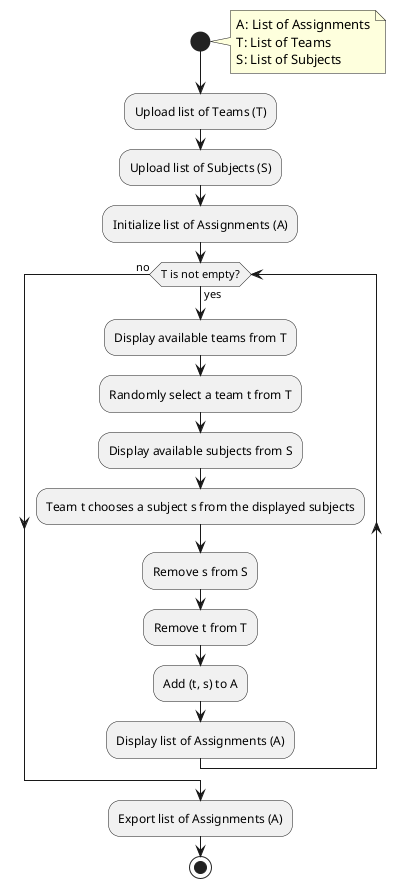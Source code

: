 @startuml
start

note right
  A: List of Assignments
  T: List of Teams
  S: List of Subjects
end note

:Upload list of Teams (T);
:Upload list of Subjects (S);

:Initialize list of Assignments (A);

while (T is not empty?) is (yes)
    :Display available teams from T;
    :Randomly select a team t from T;

    :Display available subjects from S;

    :Team t chooses a subject s from the displayed subjects;

    :Remove s from S;
    :Remove t from T;
    :Add (t, s) to A;
    :Display list of Assignments (A);
endwhile (no)

:Export list of Assignments (A);

stop
@enduml